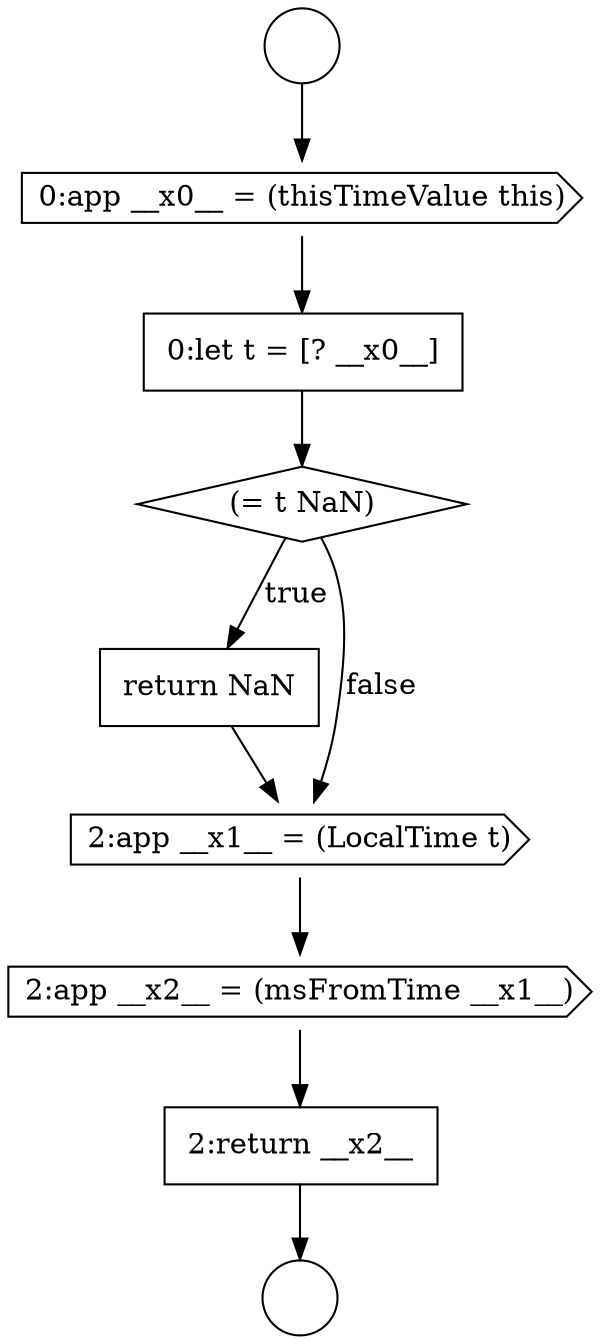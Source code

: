 digraph {
  node13317 [shape=none, margin=0, label=<<font color="black">
    <table border="0" cellborder="1" cellspacing="0" cellpadding="10">
      <tr><td align="left">return NaN</td></tr>
    </table>
  </font>> color="black" fillcolor="white" style=filled]
  node13313 [shape=circle label=" " color="black" fillcolor="white" style=filled]
  node13312 [shape=circle label=" " color="black" fillcolor="white" style=filled]
  node13316 [shape=diamond, label=<<font color="black">(= t NaN)</font>> color="black" fillcolor="white" style=filled]
  node13319 [shape=cds, label=<<font color="black">2:app __x2__ = (msFromTime __x1__)</font>> color="black" fillcolor="white" style=filled]
  node13318 [shape=cds, label=<<font color="black">2:app __x1__ = (LocalTime t)</font>> color="black" fillcolor="white" style=filled]
  node13314 [shape=cds, label=<<font color="black">0:app __x0__ = (thisTimeValue this)</font>> color="black" fillcolor="white" style=filled]
  node13315 [shape=none, margin=0, label=<<font color="black">
    <table border="0" cellborder="1" cellspacing="0" cellpadding="10">
      <tr><td align="left">0:let t = [? __x0__]</td></tr>
    </table>
  </font>> color="black" fillcolor="white" style=filled]
  node13320 [shape=none, margin=0, label=<<font color="black">
    <table border="0" cellborder="1" cellspacing="0" cellpadding="10">
      <tr><td align="left">2:return __x2__</td></tr>
    </table>
  </font>> color="black" fillcolor="white" style=filled]
  node13317 -> node13318 [ color="black"]
  node13319 -> node13320 [ color="black"]
  node13320 -> node13313 [ color="black"]
  node13315 -> node13316 [ color="black"]
  node13312 -> node13314 [ color="black"]
  node13316 -> node13317 [label=<<font color="black">true</font>> color="black"]
  node13316 -> node13318 [label=<<font color="black">false</font>> color="black"]
  node13318 -> node13319 [ color="black"]
  node13314 -> node13315 [ color="black"]
}
